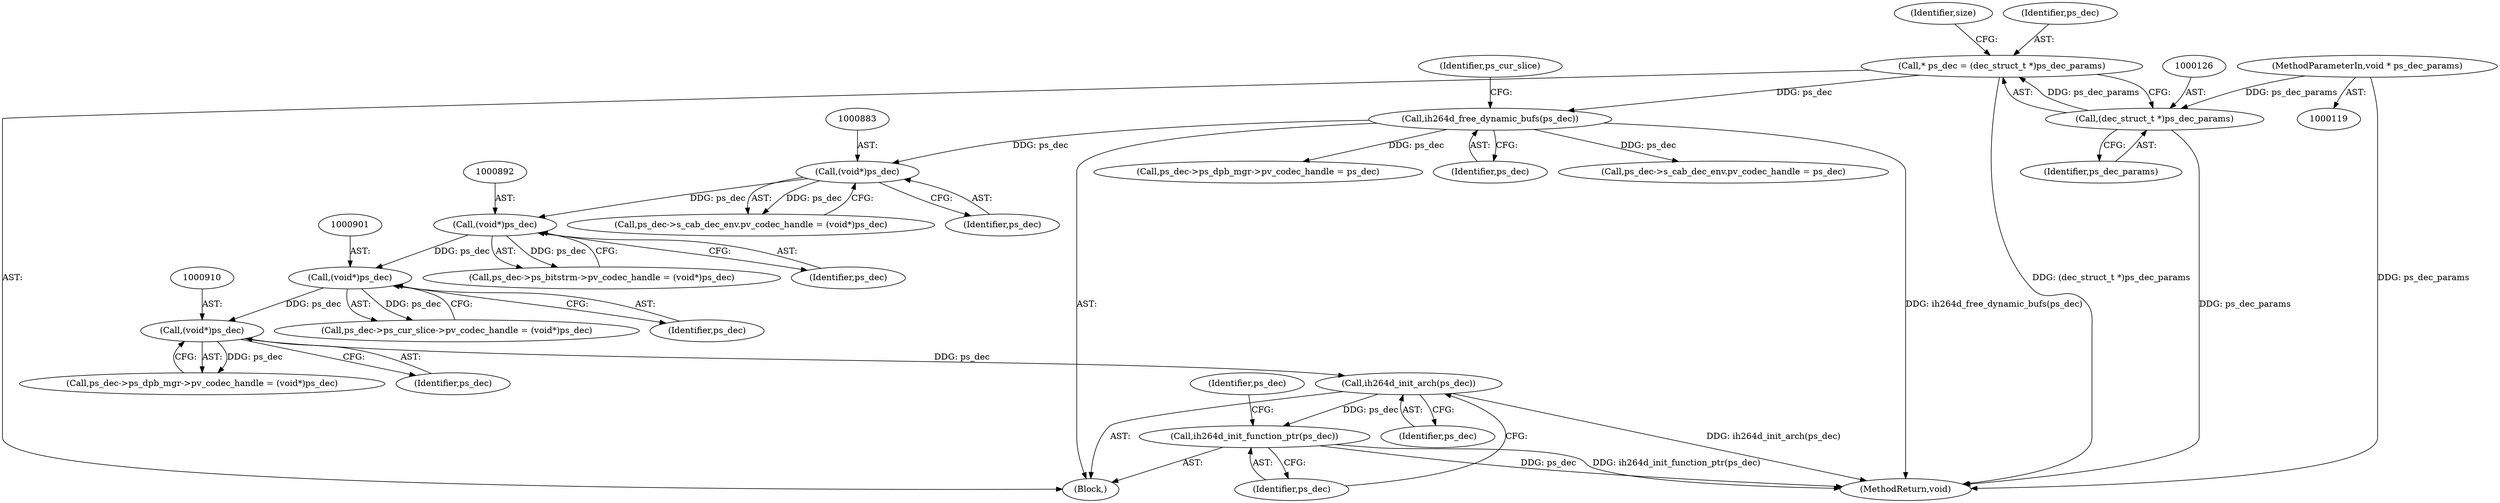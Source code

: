 digraph "0_Android_ecf6c7ce6d5a22d52160698aab44fc234c63291a@pointer" {
"1000942" [label="(Call,ih264d_init_arch(ps_dec))"];
"1000909" [label="(Call,(void*)ps_dec)"];
"1000900" [label="(Call,(void*)ps_dec)"];
"1000891" [label="(Call,(void*)ps_dec)"];
"1000882" [label="(Call,(void*)ps_dec)"];
"1000265" [label="(Call,ih264d_free_dynamic_bufs(ps_dec))"];
"1000123" [label="(Call,* ps_dec = (dec_struct_t *)ps_dec_params)"];
"1000125" [label="(Call,(dec_struct_t *)ps_dec_params)"];
"1000120" [label="(MethodParameterIn,void * ps_dec_params)"];
"1000944" [label="(Call,ih264d_init_function_ptr(ps_dec))"];
"1000133" [label="(Identifier,size)"];
"1000124" [label="(Identifier,ps_dec)"];
"1000893" [label="(Identifier,ps_dec)"];
"1000265" [label="(Call,ih264d_free_dynamic_bufs(ps_dec))"];
"1000902" [label="(Identifier,ps_dec)"];
"1000885" [label="(Call,ps_dec->ps_bitstrm->pv_codec_handle = (void*)ps_dec)"];
"1000891" [label="(Call,(void*)ps_dec)"];
"1000123" [label="(Call,* ps_dec = (dec_struct_t *)ps_dec_params)"];
"1000125" [label="(Call,(dec_struct_t *)ps_dec_params)"];
"1000884" [label="(Identifier,ps_dec)"];
"1000942" [label="(Call,ih264d_init_arch(ps_dec))"];
"1000120" [label="(MethodParameterIn,void * ps_dec_params)"];
"1000943" [label="(Identifier,ps_dec)"];
"1000911" [label="(Identifier,ps_dec)"];
"1000956" [label="(MethodReturn,void)"];
"1000266" [label="(Identifier,ps_dec)"];
"1000882" [label="(Call,(void*)ps_dec)"];
"1000909" [label="(Call,(void*)ps_dec)"];
"1000127" [label="(Identifier,ps_dec_params)"];
"1000948" [label="(Identifier,ps_dec)"];
"1000944" [label="(Call,ih264d_init_function_ptr(ps_dec))"];
"1000121" [label="(Block,)"];
"1000900" [label="(Call,(void*)ps_dec)"];
"1000876" [label="(Call,ps_dec->s_cab_dec_env.pv_codec_handle = (void*)ps_dec)"];
"1000894" [label="(Call,ps_dec->ps_cur_slice->pv_codec_handle = (void*)ps_dec)"];
"1000268" [label="(Identifier,ps_cur_slice)"];
"1000945" [label="(Identifier,ps_dec)"];
"1000365" [label="(Call,ps_dec->ps_dpb_mgr->pv_codec_handle = ps_dec)"];
"1000353" [label="(Call,ps_dec->s_cab_dec_env.pv_codec_handle = ps_dec)"];
"1000903" [label="(Call,ps_dec->ps_dpb_mgr->pv_codec_handle = (void*)ps_dec)"];
"1000942" -> "1000121"  [label="AST: "];
"1000942" -> "1000943"  [label="CFG: "];
"1000943" -> "1000942"  [label="AST: "];
"1000945" -> "1000942"  [label="CFG: "];
"1000942" -> "1000956"  [label="DDG: ih264d_init_arch(ps_dec)"];
"1000909" -> "1000942"  [label="DDG: ps_dec"];
"1000942" -> "1000944"  [label="DDG: ps_dec"];
"1000909" -> "1000903"  [label="AST: "];
"1000909" -> "1000911"  [label="CFG: "];
"1000910" -> "1000909"  [label="AST: "];
"1000911" -> "1000909"  [label="AST: "];
"1000903" -> "1000909"  [label="CFG: "];
"1000909" -> "1000903"  [label="DDG: ps_dec"];
"1000900" -> "1000909"  [label="DDG: ps_dec"];
"1000900" -> "1000894"  [label="AST: "];
"1000900" -> "1000902"  [label="CFG: "];
"1000901" -> "1000900"  [label="AST: "];
"1000902" -> "1000900"  [label="AST: "];
"1000894" -> "1000900"  [label="CFG: "];
"1000900" -> "1000894"  [label="DDG: ps_dec"];
"1000891" -> "1000900"  [label="DDG: ps_dec"];
"1000891" -> "1000885"  [label="AST: "];
"1000891" -> "1000893"  [label="CFG: "];
"1000892" -> "1000891"  [label="AST: "];
"1000893" -> "1000891"  [label="AST: "];
"1000885" -> "1000891"  [label="CFG: "];
"1000891" -> "1000885"  [label="DDG: ps_dec"];
"1000882" -> "1000891"  [label="DDG: ps_dec"];
"1000882" -> "1000876"  [label="AST: "];
"1000882" -> "1000884"  [label="CFG: "];
"1000883" -> "1000882"  [label="AST: "];
"1000884" -> "1000882"  [label="AST: "];
"1000876" -> "1000882"  [label="CFG: "];
"1000882" -> "1000876"  [label="DDG: ps_dec"];
"1000265" -> "1000882"  [label="DDG: ps_dec"];
"1000265" -> "1000121"  [label="AST: "];
"1000265" -> "1000266"  [label="CFG: "];
"1000266" -> "1000265"  [label="AST: "];
"1000268" -> "1000265"  [label="CFG: "];
"1000265" -> "1000956"  [label="DDG: ih264d_free_dynamic_bufs(ps_dec)"];
"1000123" -> "1000265"  [label="DDG: ps_dec"];
"1000265" -> "1000353"  [label="DDG: ps_dec"];
"1000265" -> "1000365"  [label="DDG: ps_dec"];
"1000123" -> "1000121"  [label="AST: "];
"1000123" -> "1000125"  [label="CFG: "];
"1000124" -> "1000123"  [label="AST: "];
"1000125" -> "1000123"  [label="AST: "];
"1000133" -> "1000123"  [label="CFG: "];
"1000123" -> "1000956"  [label="DDG: (dec_struct_t *)ps_dec_params"];
"1000125" -> "1000123"  [label="DDG: ps_dec_params"];
"1000125" -> "1000127"  [label="CFG: "];
"1000126" -> "1000125"  [label="AST: "];
"1000127" -> "1000125"  [label="AST: "];
"1000125" -> "1000956"  [label="DDG: ps_dec_params"];
"1000120" -> "1000125"  [label="DDG: ps_dec_params"];
"1000120" -> "1000119"  [label="AST: "];
"1000120" -> "1000956"  [label="DDG: ps_dec_params"];
"1000944" -> "1000121"  [label="AST: "];
"1000944" -> "1000945"  [label="CFG: "];
"1000945" -> "1000944"  [label="AST: "];
"1000948" -> "1000944"  [label="CFG: "];
"1000944" -> "1000956"  [label="DDG: ih264d_init_function_ptr(ps_dec)"];
"1000944" -> "1000956"  [label="DDG: ps_dec"];
}
